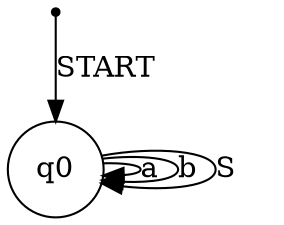 digraph DFA {
    node [shape = point] START;
    node [shape = circle] q0 ;
    node [shape = doublecircle] ;
    START -> q0 [label="START"];
    q0 -> q0 [label="a"];
    q0 -> q0 [label="b"];
    q0 -> q0 [label="S"];
}
